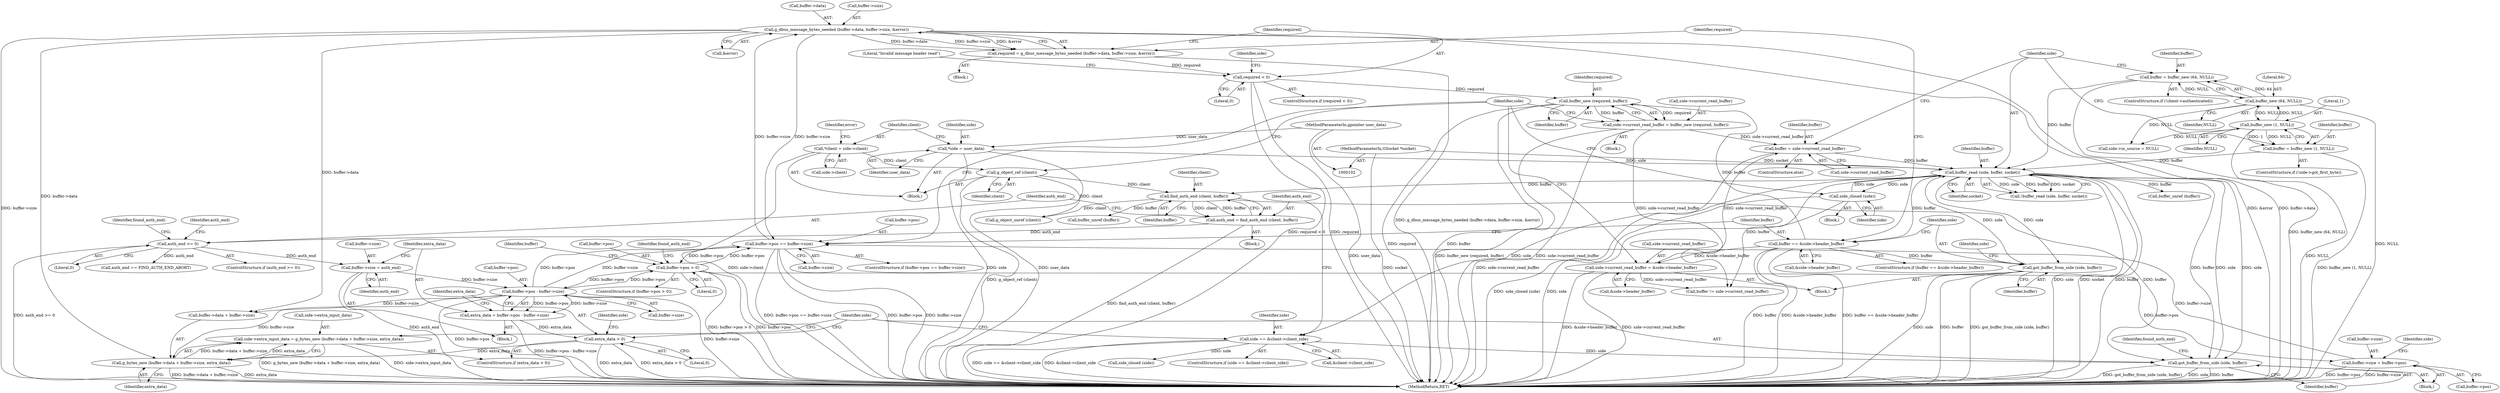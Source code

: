 digraph "0_flatpak_52346bf187b5a7f1c0fe9075b328b7ad6abe78f6_2@pointer" {
"1000259" [label="(Call,side->extra_input_data = g_bytes_new (buffer->data + buffer->size, extra_data))"];
"1000263" [label="(Call,g_bytes_new (buffer->data + buffer->size, extra_data))"];
"1000326" [label="(Call,g_dbus_message_bytes_needed (buffer->data, buffer->size, &error))"];
"1000307" [label="(Call,buffer->pos == buffer->size)"];
"1000184" [label="(Call,buffer->pos > 0)"];
"1000248" [label="(Call,buffer->pos - buffer->size)"];
"1000241" [label="(Call,buffer->size = auth_end)"];
"1000234" [label="(Call,auth_end >= 0)"];
"1000228" [label="(Call,auth_end = find_auth_end (client, buffer))"];
"1000230" [label="(Call,find_auth_end (client, buffer))"];
"1000126" [label="(Call,g_object_ref (client))"];
"1000112" [label="(Call,*client = side->client)"];
"1000163" [label="(Call,buffer_read (side, buffer, socket))"];
"1000291" [label="(Call,got_buffer_from_side (side, buffer))"];
"1000220" [label="(Call,side == &client->client_side)"];
"1000342" [label="(Call,side_closed (side))"];
"1000108" [label="(Call,*side = user_data)"];
"1000105" [label="(MethodParameterIn,gpointer user_data)"];
"1000355" [label="(Call,got_buffer_from_side (side, buffer))"];
"1000316" [label="(Call,buffer == &side->header_buffer)"];
"1000150" [label="(Call,buffer = buffer_new (64, NULL))"];
"1000152" [label="(Call,buffer_new (64, NULL))"];
"1000141" [label="(Call,buffer_new (1, NULL))"];
"1000156" [label="(Call,buffer = side->current_read_buffer)"];
"1000346" [label="(Call,side->current_read_buffer = buffer_new (required, buffer))"];
"1000350" [label="(Call,buffer_new (required, buffer))"];
"1000336" [label="(Call,required < 0)"];
"1000324" [label="(Call,required = g_dbus_message_bytes_needed (buffer->data, buffer->size, &error))"];
"1000365" [label="(Call,side->current_read_buffer = &side->header_buffer)"];
"1000139" [label="(Call,buffer = buffer_new (1, NULL))"];
"1000103" [label="(MethodParameterIn,GSocket *socket)"];
"1000195" [label="(Call,buffer->size = buffer->pos)"];
"1000256" [label="(Call,extra_data > 0)"];
"1000246" [label="(Call,extra_data = buffer->pos - buffer->size)"];
"1000219" [label="(ControlStructure,if (side == &client->client_side))"];
"1000263" [label="(Call,g_bytes_new (buffer->data + buffer->size, extra_data))"];
"1000274" [label="(Call,auth_end == FIND_AUTH_END_ABORT)"];
"1000150" [label="(Call,buffer = buffer_new (64, NULL))"];
"1000249" [label="(Call,buffer->pos)"];
"1000163" [label="(Call,buffer_read (side, buffer, socket))"];
"1000245" [label="(Identifier,auth_end)"];
"1000156" [label="(Call,buffer = side->current_read_buffer)"];
"1000357" [label="(Identifier,buffer)"];
"1000378" [label="(Call,side->in_source = NULL)"];
"1000257" [label="(Identifier,extra_data)"];
"1000303" [label="(Call,buffer_unref (buffer))"];
"1000199" [label="(Call,buffer->pos)"];
"1000232" [label="(Identifier,buffer)"];
"1000192" [label="(Identifier,found_auth_end)"];
"1000229" [label="(Identifier,auth_end)"];
"1000291" [label="(Call,got_buffer_from_side (side, buffer))"];
"1000165" [label="(Identifier,buffer)"];
"1000292" [label="(Identifier,side)"];
"1000143" [label="(Identifier,NULL)"];
"1000275" [label="(Identifier,auth_end)"];
"1000154" [label="(Identifier,NULL)"];
"1000345" [label="(Block,)"];
"1000304" [label="(Identifier,buffer)"];
"1000134" [label="(ControlStructure,if (!side->got_first_byte))"];
"1000196" [label="(Call,buffer->size)"];
"1000390" [label="(MethodReturn,RET)"];
"1000239" [label="(Identifier,found_auth_end)"];
"1000230" [label="(Call,find_auth_end (client, buffer))"];
"1000366" [label="(Call,side->current_read_buffer)"];
"1000278" [label="(Call,buffer_unref (buffer))"];
"1000222" [label="(Call,&client->client_side)"];
"1000369" [label="(Call,&side->header_buffer)"];
"1000327" [label="(Call,buffer->data)"];
"1000183" [label="(ControlStructure,if (buffer->pos > 0))"];
"1000356" [label="(Identifier,side)"];
"1000228" [label="(Call,auth_end = find_auth_end (client, buffer))"];
"1000306" [label="(ControlStructure,if (buffer->pos == buffer->size))"];
"1000361" [label="(Identifier,side)"];
"1000293" [label="(Identifier,buffer)"];
"1000185" [label="(Call,buffer->pos)"];
"1000166" [label="(Identifier,socket)"];
"1000288" [label="(Call,side_closed (side))"];
"1000261" [label="(Identifier,side)"];
"1000142" [label="(Literal,1)"];
"1000127" [label="(Identifier,client)"];
"1000339" [label="(Block,)"];
"1000236" [label="(Literal,0)"];
"1000140" [label="(Identifier,buffer)"];
"1000205" [label="(Identifier,side)"];
"1000131" [label="(Identifier,side)"];
"1000318" [label="(Call,&side->header_buffer)"];
"1000260" [label="(Call,side->extra_input_data)"];
"1000164" [label="(Identifier,side)"];
"1000184" [label="(Call,buffer->pos > 0)"];
"1000307" [label="(Call,buffer->pos == buffer->size)"];
"1000350" [label="(Call,buffer_new (required, buffer))"];
"1000141" [label="(Call,buffer_new (1, NULL))"];
"1000346" [label="(Call,side->current_read_buffer = buffer_new (required, buffer))"];
"1000233" [label="(ControlStructure,if (auth_end >= 0))"];
"1000343" [label="(Identifier,side)"];
"1000151" [label="(Identifier,buffer)"];
"1000126" [label="(Call,g_object_ref (client))"];
"1000259" [label="(Call,side->extra_input_data = g_bytes_new (buffer->data + buffer->size, extra_data))"];
"1000139" [label="(Call,buffer = buffer_new (1, NULL))"];
"1000221" [label="(Identifier,side)"];
"1000235" [label="(Identifier,auth_end)"];
"1000237" [label="(Block,)"];
"1000333" [label="(Call,&error)"];
"1000342" [label="(Call,side_closed (side))"];
"1000231" [label="(Identifier,client)"];
"1000119" [label="(Identifier,error)"];
"1000324" [label="(Call,required = g_dbus_message_bytes_needed (buffer->data, buffer->size, &error))"];
"1000354" [label="(Block,)"];
"1000157" [label="(Identifier,buffer)"];
"1000103" [label="(MethodParameterIn,GSocket *socket)"];
"1000295" [label="(Identifier,found_auth_end)"];
"1000352" [label="(Identifier,buffer)"];
"1000158" [label="(Call,side->current_read_buffer)"];
"1000311" [label="(Call,buffer->size)"];
"1000315" [label="(ControlStructure,if (buffer == &side->header_buffer))"];
"1000317" [label="(Identifier,buffer)"];
"1000169" [label="(Call,buffer != side->current_read_buffer)"];
"1000189" [label="(Block,)"];
"1000247" [label="(Identifier,extra_data)"];
"1000256" [label="(Call,extra_data > 0)"];
"1000109" [label="(Identifier,side)"];
"1000188" [label="(Literal,0)"];
"1000264" [label="(Call,buffer->data + buffer->size)"];
"1000330" [label="(Call,buffer->size)"];
"1000338" [label="(Literal,0)"];
"1000348" [label="(Identifier,side)"];
"1000322" [label="(Block,)"];
"1000110" [label="(Identifier,user_data)"];
"1000195" [label="(Call,buffer->size = buffer->pos)"];
"1000112" [label="(Call,*client = side->client)"];
"1000220" [label="(Call,side == &client->client_side)"];
"1000153" [label="(Literal,64)"];
"1000325" [label="(Identifier,required)"];
"1000351" [label="(Identifier,required)"];
"1000234" [label="(Call,auth_end >= 0)"];
"1000248" [label="(Call,buffer->pos - buffer->size)"];
"1000246" [label="(Call,extra_data = buffer->pos - buffer->size)"];
"1000326" [label="(Call,g_dbus_message_bytes_needed (buffer->data, buffer->size, &error))"];
"1000386" [label="(Call,g_object_unref (client))"];
"1000365" [label="(Call,side->current_read_buffer = &side->header_buffer)"];
"1000162" [label="(Call,!buffer_read (side, buffer, socket))"];
"1000155" [label="(ControlStructure,else)"];
"1000271" [label="(Identifier,extra_data)"];
"1000108" [label="(Call,*side = user_data)"];
"1000242" [label="(Call,buffer->size)"];
"1000258" [label="(Literal,0)"];
"1000113" [label="(Identifier,client)"];
"1000341" [label="(Literal,\"Invalid message header read\")"];
"1000241" [label="(Call,buffer->size = auth_end)"];
"1000114" [label="(Call,side->client)"];
"1000308" [label="(Call,buffer->pos)"];
"1000347" [label="(Call,side->current_read_buffer)"];
"1000335" [label="(ControlStructure,if (required < 0))"];
"1000355" [label="(Call,got_buffer_from_side (side, buffer))"];
"1000145" [label="(ControlStructure,if (!client->authenticated))"];
"1000337" [label="(Identifier,required)"];
"1000105" [label="(MethodParameterIn,gpointer user_data)"];
"1000316" [label="(Call,buffer == &side->header_buffer)"];
"1000152" [label="(Call,buffer_new (64, NULL))"];
"1000252" [label="(Call,buffer->size)"];
"1000336" [label="(Call,required < 0)"];
"1000106" [label="(Block,)"];
"1000226" [label="(Block,)"];
"1000255" [label="(ControlStructure,if (extra_data > 0))"];
"1000259" -> "1000255"  [label="AST: "];
"1000259" -> "1000263"  [label="CFG: "];
"1000260" -> "1000259"  [label="AST: "];
"1000263" -> "1000259"  [label="AST: "];
"1000292" -> "1000259"  [label="CFG: "];
"1000259" -> "1000390"  [label="DDG: side->extra_input_data"];
"1000259" -> "1000390"  [label="DDG: g_bytes_new (buffer->data + buffer->size, extra_data)"];
"1000263" -> "1000259"  [label="DDG: buffer->data + buffer->size"];
"1000263" -> "1000259"  [label="DDG: extra_data"];
"1000263" -> "1000271"  [label="CFG: "];
"1000264" -> "1000263"  [label="AST: "];
"1000271" -> "1000263"  [label="AST: "];
"1000263" -> "1000390"  [label="DDG: buffer->data + buffer->size"];
"1000263" -> "1000390"  [label="DDG: extra_data"];
"1000326" -> "1000263"  [label="DDG: buffer->data"];
"1000248" -> "1000263"  [label="DDG: buffer->size"];
"1000256" -> "1000263"  [label="DDG: extra_data"];
"1000326" -> "1000324"  [label="AST: "];
"1000326" -> "1000333"  [label="CFG: "];
"1000327" -> "1000326"  [label="AST: "];
"1000330" -> "1000326"  [label="AST: "];
"1000333" -> "1000326"  [label="AST: "];
"1000324" -> "1000326"  [label="CFG: "];
"1000326" -> "1000390"  [label="DDG: &error"];
"1000326" -> "1000390"  [label="DDG: buffer->size"];
"1000326" -> "1000390"  [label="DDG: buffer->data"];
"1000326" -> "1000264"  [label="DDG: buffer->data"];
"1000326" -> "1000307"  [label="DDG: buffer->size"];
"1000326" -> "1000324"  [label="DDG: buffer->data"];
"1000326" -> "1000324"  [label="DDG: buffer->size"];
"1000326" -> "1000324"  [label="DDG: &error"];
"1000307" -> "1000326"  [label="DDG: buffer->size"];
"1000307" -> "1000306"  [label="AST: "];
"1000307" -> "1000311"  [label="CFG: "];
"1000308" -> "1000307"  [label="AST: "];
"1000311" -> "1000307"  [label="AST: "];
"1000131" -> "1000307"  [label="CFG: "];
"1000317" -> "1000307"  [label="CFG: "];
"1000307" -> "1000390"  [label="DDG: buffer->size"];
"1000307" -> "1000390"  [label="DDG: buffer->pos == buffer->size"];
"1000307" -> "1000390"  [label="DDG: buffer->pos"];
"1000307" -> "1000184"  [label="DDG: buffer->pos"];
"1000184" -> "1000307"  [label="DDG: buffer->pos"];
"1000248" -> "1000307"  [label="DDG: buffer->pos"];
"1000248" -> "1000307"  [label="DDG: buffer->size"];
"1000195" -> "1000307"  [label="DDG: buffer->size"];
"1000184" -> "1000183"  [label="AST: "];
"1000184" -> "1000188"  [label="CFG: "];
"1000185" -> "1000184"  [label="AST: "];
"1000188" -> "1000184"  [label="AST: "];
"1000192" -> "1000184"  [label="CFG: "];
"1000304" -> "1000184"  [label="CFG: "];
"1000184" -> "1000390"  [label="DDG: buffer->pos"];
"1000184" -> "1000390"  [label="DDG: buffer->pos > 0"];
"1000248" -> "1000184"  [label="DDG: buffer->pos"];
"1000184" -> "1000195"  [label="DDG: buffer->pos"];
"1000184" -> "1000248"  [label="DDG: buffer->pos"];
"1000248" -> "1000246"  [label="AST: "];
"1000248" -> "1000252"  [label="CFG: "];
"1000249" -> "1000248"  [label="AST: "];
"1000252" -> "1000248"  [label="AST: "];
"1000246" -> "1000248"  [label="CFG: "];
"1000248" -> "1000390"  [label="DDG: buffer->size"];
"1000248" -> "1000390"  [label="DDG: buffer->pos"];
"1000248" -> "1000246"  [label="DDG: buffer->pos"];
"1000248" -> "1000246"  [label="DDG: buffer->size"];
"1000241" -> "1000248"  [label="DDG: buffer->size"];
"1000248" -> "1000264"  [label="DDG: buffer->size"];
"1000241" -> "1000237"  [label="AST: "];
"1000241" -> "1000245"  [label="CFG: "];
"1000242" -> "1000241"  [label="AST: "];
"1000245" -> "1000241"  [label="AST: "];
"1000247" -> "1000241"  [label="CFG: "];
"1000241" -> "1000390"  [label="DDG: auth_end"];
"1000234" -> "1000241"  [label="DDG: auth_end"];
"1000234" -> "1000233"  [label="AST: "];
"1000234" -> "1000236"  [label="CFG: "];
"1000235" -> "1000234"  [label="AST: "];
"1000236" -> "1000234"  [label="AST: "];
"1000239" -> "1000234"  [label="CFG: "];
"1000275" -> "1000234"  [label="CFG: "];
"1000234" -> "1000390"  [label="DDG: auth_end >= 0"];
"1000228" -> "1000234"  [label="DDG: auth_end"];
"1000234" -> "1000274"  [label="DDG: auth_end"];
"1000228" -> "1000226"  [label="AST: "];
"1000228" -> "1000230"  [label="CFG: "];
"1000229" -> "1000228"  [label="AST: "];
"1000230" -> "1000228"  [label="AST: "];
"1000235" -> "1000228"  [label="CFG: "];
"1000228" -> "1000390"  [label="DDG: find_auth_end (client, buffer)"];
"1000230" -> "1000228"  [label="DDG: client"];
"1000230" -> "1000228"  [label="DDG: buffer"];
"1000230" -> "1000232"  [label="CFG: "];
"1000231" -> "1000230"  [label="AST: "];
"1000232" -> "1000230"  [label="AST: "];
"1000126" -> "1000230"  [label="DDG: client"];
"1000163" -> "1000230"  [label="DDG: buffer"];
"1000230" -> "1000278"  [label="DDG: buffer"];
"1000230" -> "1000291"  [label="DDG: buffer"];
"1000230" -> "1000386"  [label="DDG: client"];
"1000126" -> "1000106"  [label="AST: "];
"1000126" -> "1000127"  [label="CFG: "];
"1000127" -> "1000126"  [label="AST: "];
"1000131" -> "1000126"  [label="CFG: "];
"1000126" -> "1000390"  [label="DDG: g_object_ref (client)"];
"1000112" -> "1000126"  [label="DDG: client"];
"1000126" -> "1000386"  [label="DDG: client"];
"1000112" -> "1000106"  [label="AST: "];
"1000112" -> "1000114"  [label="CFG: "];
"1000113" -> "1000112"  [label="AST: "];
"1000114" -> "1000112"  [label="AST: "];
"1000119" -> "1000112"  [label="CFG: "];
"1000112" -> "1000390"  [label="DDG: side->client"];
"1000163" -> "1000162"  [label="AST: "];
"1000163" -> "1000166"  [label="CFG: "];
"1000164" -> "1000163"  [label="AST: "];
"1000165" -> "1000163"  [label="AST: "];
"1000166" -> "1000163"  [label="AST: "];
"1000162" -> "1000163"  [label="CFG: "];
"1000163" -> "1000390"  [label="DDG: side"];
"1000163" -> "1000390"  [label="DDG: socket"];
"1000163" -> "1000390"  [label="DDG: buffer"];
"1000163" -> "1000162"  [label="DDG: side"];
"1000163" -> "1000162"  [label="DDG: buffer"];
"1000163" -> "1000162"  [label="DDG: socket"];
"1000291" -> "1000163"  [label="DDG: side"];
"1000342" -> "1000163"  [label="DDG: side"];
"1000108" -> "1000163"  [label="DDG: side"];
"1000355" -> "1000163"  [label="DDG: side"];
"1000150" -> "1000163"  [label="DDG: buffer"];
"1000156" -> "1000163"  [label="DDG: buffer"];
"1000139" -> "1000163"  [label="DDG: buffer"];
"1000103" -> "1000163"  [label="DDG: socket"];
"1000163" -> "1000169"  [label="DDG: buffer"];
"1000163" -> "1000220"  [label="DDG: side"];
"1000163" -> "1000291"  [label="DDG: side"];
"1000163" -> "1000291"  [label="DDG: buffer"];
"1000163" -> "1000303"  [label="DDG: buffer"];
"1000163" -> "1000316"  [label="DDG: buffer"];
"1000163" -> "1000342"  [label="DDG: side"];
"1000163" -> "1000355"  [label="DDG: side"];
"1000291" -> "1000189"  [label="AST: "];
"1000291" -> "1000293"  [label="CFG: "];
"1000292" -> "1000291"  [label="AST: "];
"1000293" -> "1000291"  [label="AST: "];
"1000295" -> "1000291"  [label="CFG: "];
"1000291" -> "1000390"  [label="DDG: got_buffer_from_side (side, buffer)"];
"1000291" -> "1000390"  [label="DDG: side"];
"1000291" -> "1000390"  [label="DDG: buffer"];
"1000220" -> "1000291"  [label="DDG: side"];
"1000220" -> "1000219"  [label="AST: "];
"1000220" -> "1000222"  [label="CFG: "];
"1000221" -> "1000220"  [label="AST: "];
"1000222" -> "1000220"  [label="AST: "];
"1000229" -> "1000220"  [label="CFG: "];
"1000292" -> "1000220"  [label="CFG: "];
"1000220" -> "1000390"  [label="DDG: &client->client_side"];
"1000220" -> "1000390"  [label="DDG: side == &client->client_side"];
"1000220" -> "1000288"  [label="DDG: side"];
"1000342" -> "1000339"  [label="AST: "];
"1000342" -> "1000343"  [label="CFG: "];
"1000343" -> "1000342"  [label="AST: "];
"1000131" -> "1000342"  [label="CFG: "];
"1000342" -> "1000390"  [label="DDG: side"];
"1000342" -> "1000390"  [label="DDG: side_closed (side)"];
"1000108" -> "1000106"  [label="AST: "];
"1000108" -> "1000110"  [label="CFG: "];
"1000109" -> "1000108"  [label="AST: "];
"1000110" -> "1000108"  [label="AST: "];
"1000113" -> "1000108"  [label="CFG: "];
"1000108" -> "1000390"  [label="DDG: user_data"];
"1000108" -> "1000390"  [label="DDG: side"];
"1000105" -> "1000108"  [label="DDG: user_data"];
"1000105" -> "1000102"  [label="AST: "];
"1000105" -> "1000390"  [label="DDG: user_data"];
"1000355" -> "1000354"  [label="AST: "];
"1000355" -> "1000357"  [label="CFG: "];
"1000356" -> "1000355"  [label="AST: "];
"1000357" -> "1000355"  [label="AST: "];
"1000361" -> "1000355"  [label="CFG: "];
"1000355" -> "1000390"  [label="DDG: side"];
"1000355" -> "1000390"  [label="DDG: buffer"];
"1000355" -> "1000390"  [label="DDG: got_buffer_from_side (side, buffer)"];
"1000316" -> "1000355"  [label="DDG: buffer"];
"1000316" -> "1000315"  [label="AST: "];
"1000316" -> "1000318"  [label="CFG: "];
"1000317" -> "1000316"  [label="AST: "];
"1000318" -> "1000316"  [label="AST: "];
"1000325" -> "1000316"  [label="CFG: "];
"1000356" -> "1000316"  [label="CFG: "];
"1000316" -> "1000390"  [label="DDG: &side->header_buffer"];
"1000316" -> "1000390"  [label="DDG: buffer == &side->header_buffer"];
"1000316" -> "1000390"  [label="DDG: buffer"];
"1000316" -> "1000350"  [label="DDG: buffer"];
"1000316" -> "1000365"  [label="DDG: &side->header_buffer"];
"1000150" -> "1000145"  [label="AST: "];
"1000150" -> "1000152"  [label="CFG: "];
"1000151" -> "1000150"  [label="AST: "];
"1000152" -> "1000150"  [label="AST: "];
"1000164" -> "1000150"  [label="CFG: "];
"1000150" -> "1000390"  [label="DDG: buffer_new (64, NULL)"];
"1000152" -> "1000150"  [label="DDG: 64"];
"1000152" -> "1000150"  [label="DDG: NULL"];
"1000152" -> "1000154"  [label="CFG: "];
"1000153" -> "1000152"  [label="AST: "];
"1000154" -> "1000152"  [label="AST: "];
"1000152" -> "1000390"  [label="DDG: NULL"];
"1000152" -> "1000141"  [label="DDG: NULL"];
"1000141" -> "1000152"  [label="DDG: NULL"];
"1000152" -> "1000378"  [label="DDG: NULL"];
"1000141" -> "1000139"  [label="AST: "];
"1000141" -> "1000143"  [label="CFG: "];
"1000142" -> "1000141"  [label="AST: "];
"1000143" -> "1000141"  [label="AST: "];
"1000139" -> "1000141"  [label="CFG: "];
"1000141" -> "1000390"  [label="DDG: NULL"];
"1000141" -> "1000139"  [label="DDG: 1"];
"1000141" -> "1000139"  [label="DDG: NULL"];
"1000141" -> "1000378"  [label="DDG: NULL"];
"1000156" -> "1000155"  [label="AST: "];
"1000156" -> "1000158"  [label="CFG: "];
"1000157" -> "1000156"  [label="AST: "];
"1000158" -> "1000156"  [label="AST: "];
"1000164" -> "1000156"  [label="CFG: "];
"1000156" -> "1000390"  [label="DDG: side->current_read_buffer"];
"1000346" -> "1000156"  [label="DDG: side->current_read_buffer"];
"1000365" -> "1000156"  [label="DDG: side->current_read_buffer"];
"1000346" -> "1000345"  [label="AST: "];
"1000346" -> "1000350"  [label="CFG: "];
"1000347" -> "1000346"  [label="AST: "];
"1000350" -> "1000346"  [label="AST: "];
"1000131" -> "1000346"  [label="CFG: "];
"1000346" -> "1000390"  [label="DDG: side->current_read_buffer"];
"1000346" -> "1000390"  [label="DDG: buffer_new (required, buffer)"];
"1000346" -> "1000169"  [label="DDG: side->current_read_buffer"];
"1000350" -> "1000346"  [label="DDG: required"];
"1000350" -> "1000346"  [label="DDG: buffer"];
"1000350" -> "1000352"  [label="CFG: "];
"1000351" -> "1000350"  [label="AST: "];
"1000352" -> "1000350"  [label="AST: "];
"1000350" -> "1000390"  [label="DDG: required"];
"1000350" -> "1000390"  [label="DDG: buffer"];
"1000336" -> "1000350"  [label="DDG: required"];
"1000336" -> "1000335"  [label="AST: "];
"1000336" -> "1000338"  [label="CFG: "];
"1000337" -> "1000336"  [label="AST: "];
"1000338" -> "1000336"  [label="AST: "];
"1000341" -> "1000336"  [label="CFG: "];
"1000348" -> "1000336"  [label="CFG: "];
"1000336" -> "1000390"  [label="DDG: required < 0"];
"1000336" -> "1000390"  [label="DDG: required"];
"1000324" -> "1000336"  [label="DDG: required"];
"1000324" -> "1000322"  [label="AST: "];
"1000325" -> "1000324"  [label="AST: "];
"1000337" -> "1000324"  [label="CFG: "];
"1000324" -> "1000390"  [label="DDG: g_dbus_message_bytes_needed (buffer->data, buffer->size, &error)"];
"1000365" -> "1000354"  [label="AST: "];
"1000365" -> "1000369"  [label="CFG: "];
"1000366" -> "1000365"  [label="AST: "];
"1000369" -> "1000365"  [label="AST: "];
"1000131" -> "1000365"  [label="CFG: "];
"1000365" -> "1000390"  [label="DDG: &side->header_buffer"];
"1000365" -> "1000390"  [label="DDG: side->current_read_buffer"];
"1000365" -> "1000169"  [label="DDG: side->current_read_buffer"];
"1000139" -> "1000134"  [label="AST: "];
"1000140" -> "1000139"  [label="AST: "];
"1000164" -> "1000139"  [label="CFG: "];
"1000139" -> "1000390"  [label="DDG: buffer_new (1, NULL)"];
"1000103" -> "1000102"  [label="AST: "];
"1000103" -> "1000390"  [label="DDG: socket"];
"1000195" -> "1000189"  [label="AST: "];
"1000195" -> "1000199"  [label="CFG: "];
"1000196" -> "1000195"  [label="AST: "];
"1000199" -> "1000195"  [label="AST: "];
"1000205" -> "1000195"  [label="CFG: "];
"1000195" -> "1000390"  [label="DDG: buffer->pos"];
"1000195" -> "1000390"  [label="DDG: buffer->size"];
"1000256" -> "1000255"  [label="AST: "];
"1000256" -> "1000258"  [label="CFG: "];
"1000257" -> "1000256"  [label="AST: "];
"1000258" -> "1000256"  [label="AST: "];
"1000261" -> "1000256"  [label="CFG: "];
"1000292" -> "1000256"  [label="CFG: "];
"1000256" -> "1000390"  [label="DDG: extra_data"];
"1000256" -> "1000390"  [label="DDG: extra_data > 0"];
"1000246" -> "1000256"  [label="DDG: extra_data"];
"1000246" -> "1000237"  [label="AST: "];
"1000247" -> "1000246"  [label="AST: "];
"1000257" -> "1000246"  [label="CFG: "];
"1000246" -> "1000390"  [label="DDG: buffer->pos - buffer->size"];
}
